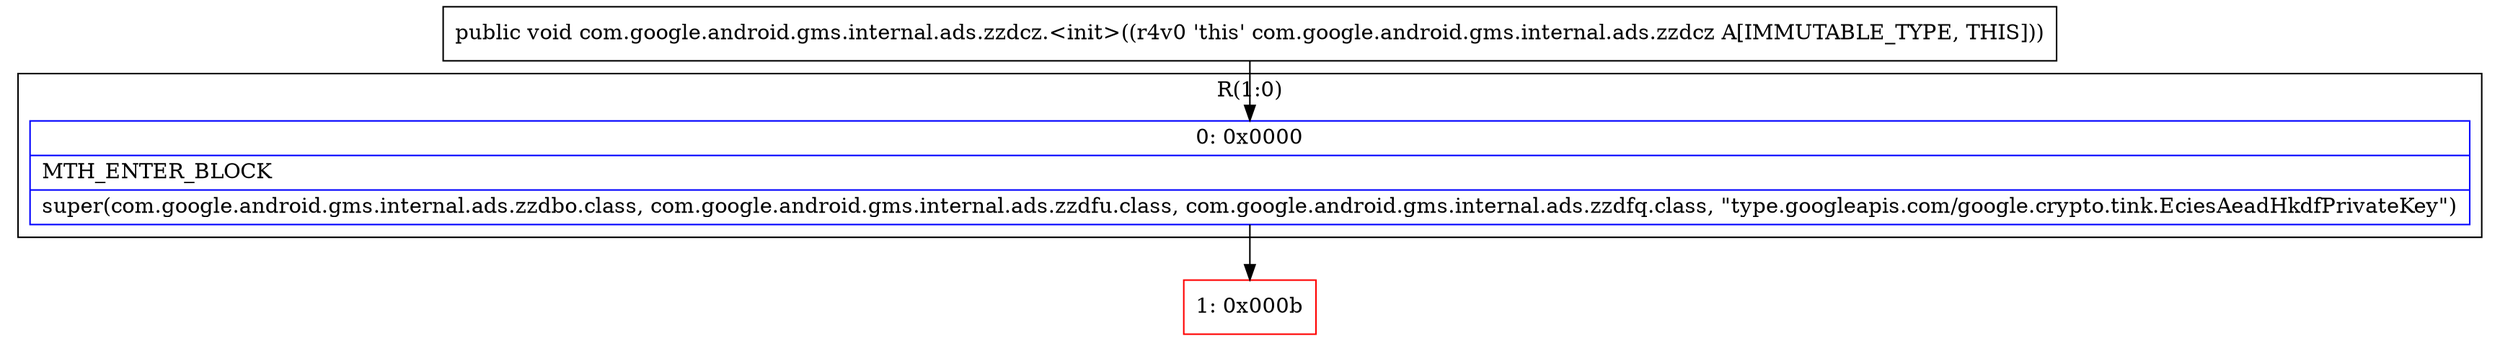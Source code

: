 digraph "CFG forcom.google.android.gms.internal.ads.zzdcz.\<init\>()V" {
subgraph cluster_Region_822271058 {
label = "R(1:0)";
node [shape=record,color=blue];
Node_0 [shape=record,label="{0\:\ 0x0000|MTH_ENTER_BLOCK\l|super(com.google.android.gms.internal.ads.zzdbo.class, com.google.android.gms.internal.ads.zzdfu.class, com.google.android.gms.internal.ads.zzdfq.class, \"type.googleapis.com\/google.crypto.tink.EciesAeadHkdfPrivateKey\")\l}"];
}
Node_1 [shape=record,color=red,label="{1\:\ 0x000b}"];
MethodNode[shape=record,label="{public void com.google.android.gms.internal.ads.zzdcz.\<init\>((r4v0 'this' com.google.android.gms.internal.ads.zzdcz A[IMMUTABLE_TYPE, THIS])) }"];
MethodNode -> Node_0;
Node_0 -> Node_1;
}

